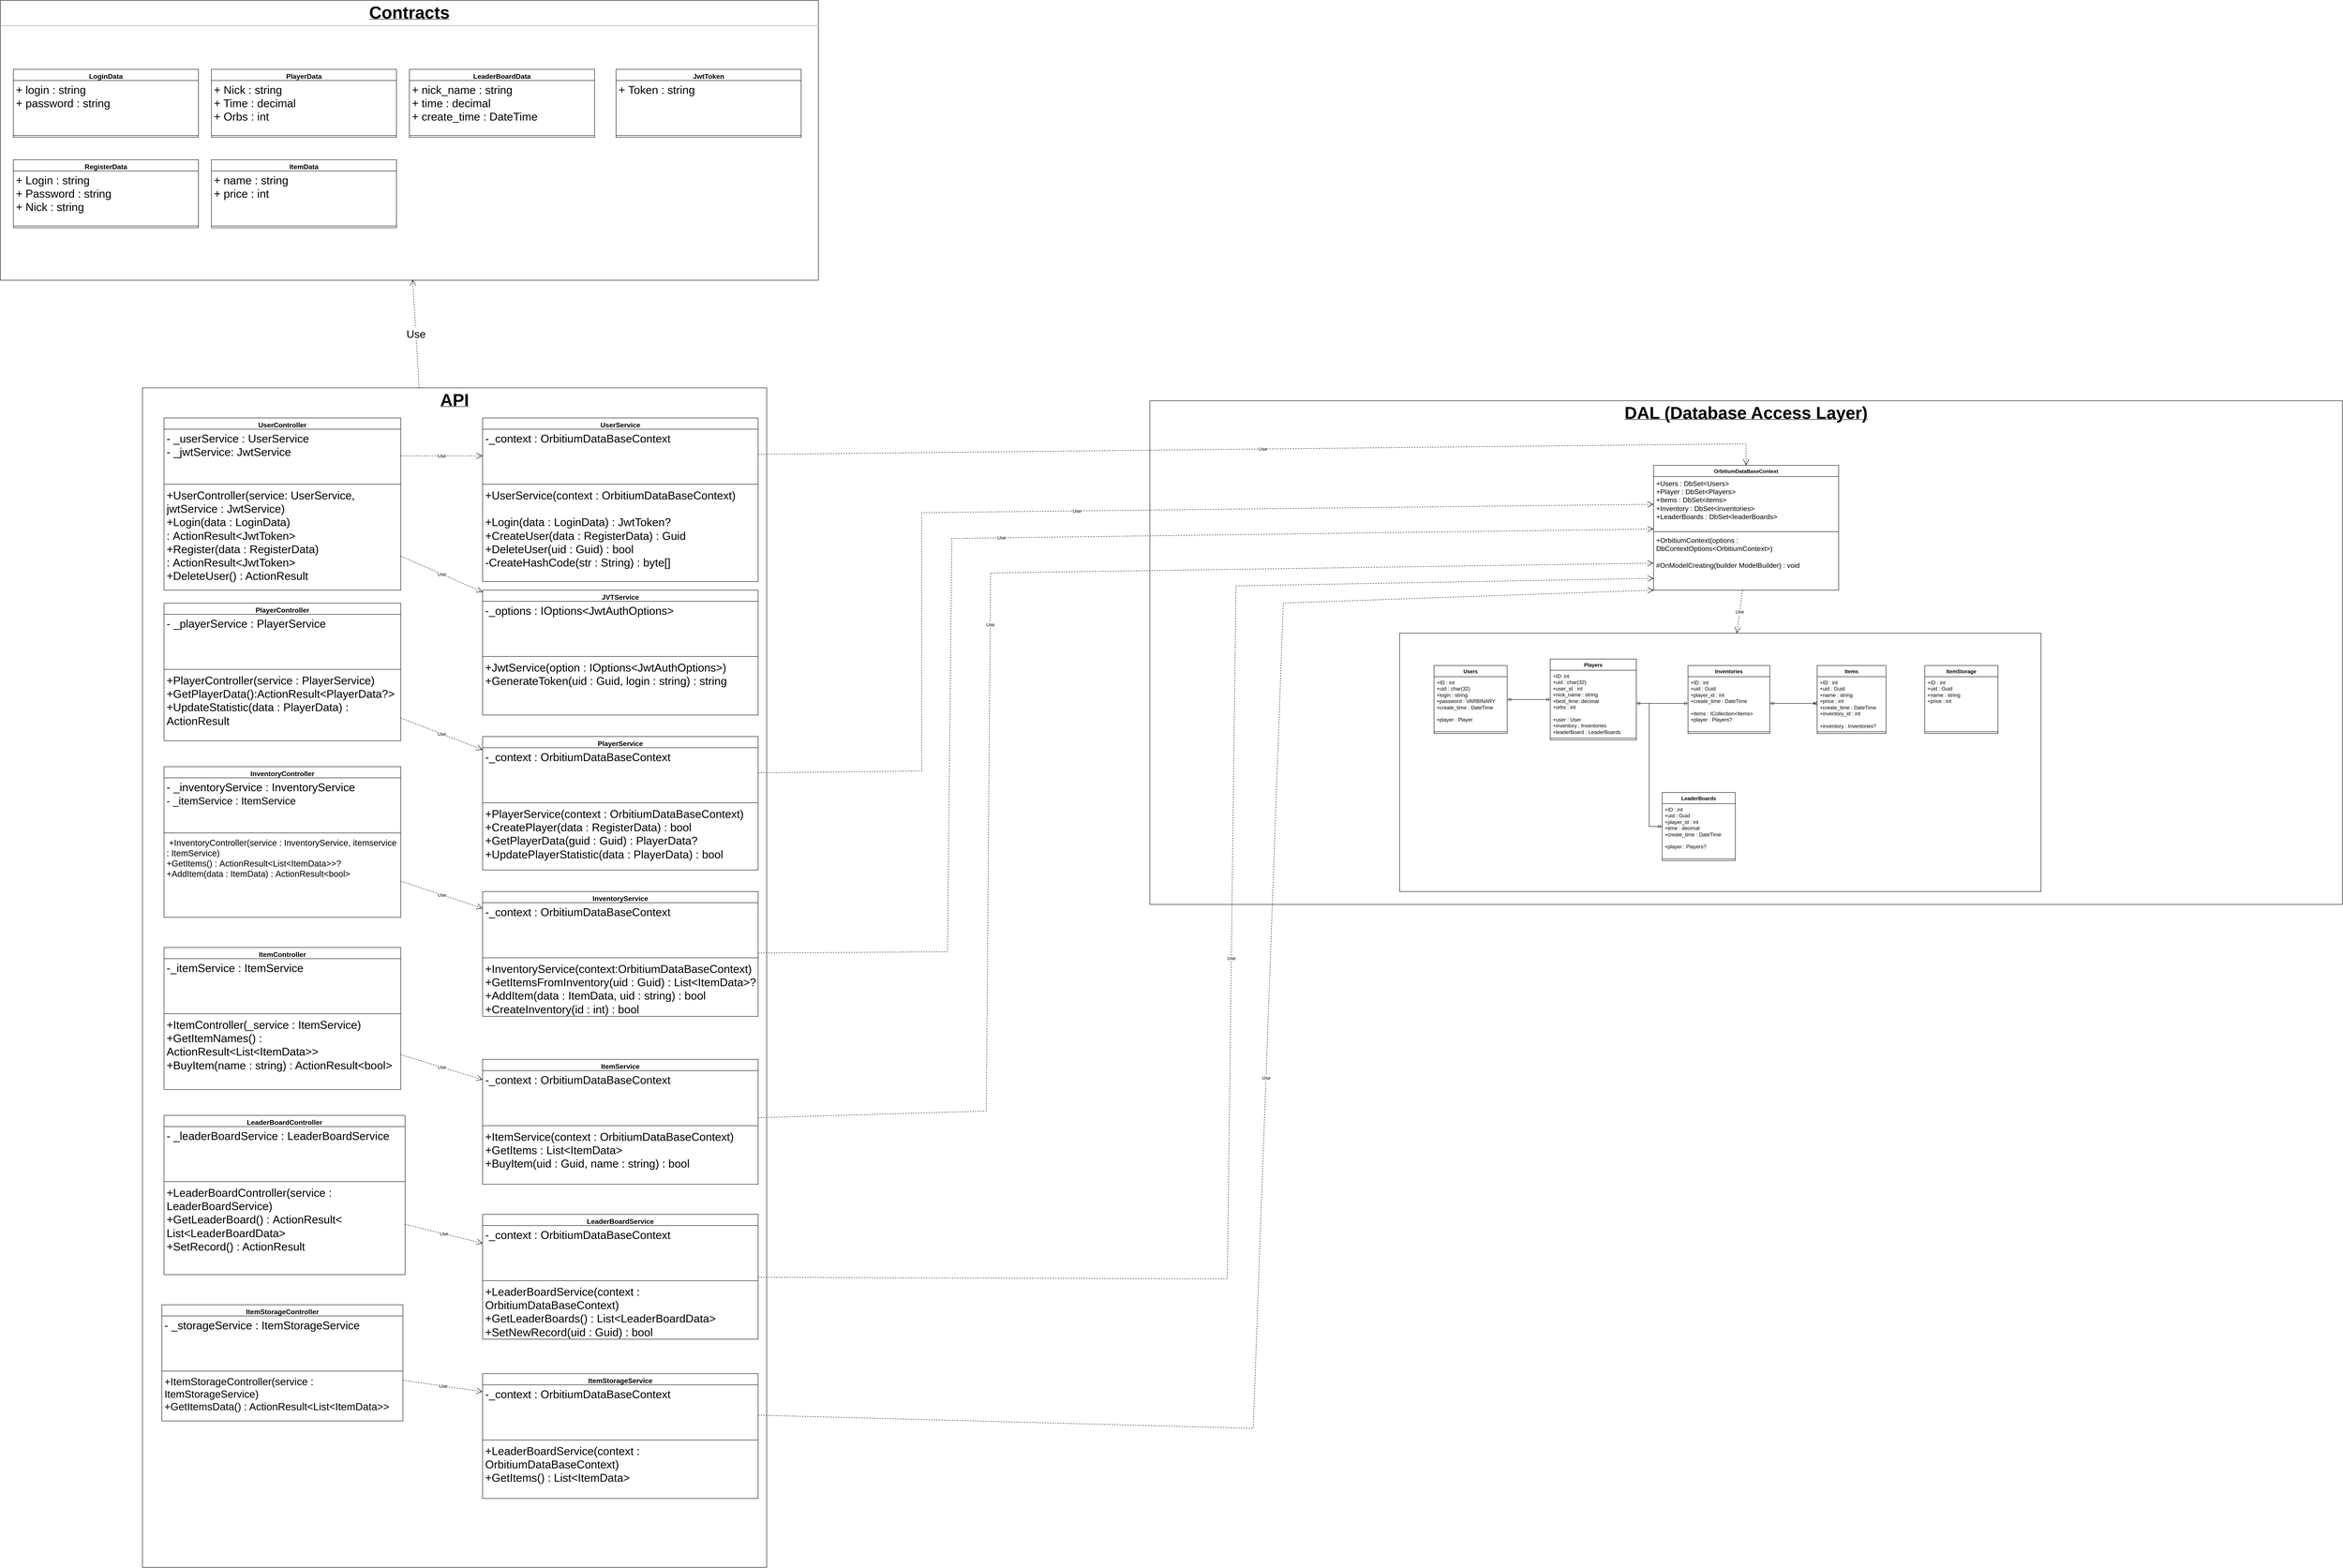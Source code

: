 <mxfile version="22.0.0" type="device">
  <diagram name="Страница — 1" id="pRKMWyI25UUhj_dlE-dd">
    <mxGraphModel dx="8724" dy="4105" grid="1" gridSize="10" guides="1" tooltips="1" connect="1" arrows="1" fold="1" page="1" pageScale="1" pageWidth="827" pageHeight="1169" math="0" shadow="0">
      <root>
        <mxCell id="0" />
        <mxCell id="1" parent="0" />
        <mxCell id="8IsV2VG3H375RGorvR2R-7" value="&lt;p style=&quot;text-align: center; margin: 4px 0px 0px; text-decoration: underline;&quot;&gt;&lt;span style=&quot;font-size: 40px;&quot;&gt;&lt;b&gt;API&lt;/b&gt;&lt;/span&gt;&lt;/p&gt;" style="verticalAlign=top;align=left;overflow=fill;fontSize=12;fontFamily=Helvetica;html=1;whiteSpace=wrap;movable=0;resizable=0;rotatable=0;deletable=0;editable=0;locked=1;connectable=0;" parent="1" vertex="1">
          <mxGeometry x="-650" y="980" width="1450" height="2740" as="geometry" />
        </mxCell>
        <mxCell id="8IsV2VG3H375RGorvR2R-6" value="&lt;p style=&quot;text-align: center; margin: 4px 0px 0px; text-decoration: underline;&quot;&gt;&lt;b&gt;&lt;font style=&quot;font-size: 40px;&quot;&gt;Contracts&lt;/font&gt;&lt;/b&gt;&lt;/p&gt;&lt;hr&gt;&lt;p style=&quot;margin: 0px 0px 0px 8px; font-size: 21px;&quot;&gt;&lt;br&gt;&lt;/p&gt;" style="verticalAlign=top;align=left;overflow=fill;fontSize=12;fontFamily=Helvetica;html=1;whiteSpace=wrap;" parent="1" vertex="1">
          <mxGeometry x="-980" y="80" width="1900" height="650" as="geometry" />
        </mxCell>
        <mxCell id="Z-t9zzkmpwM4j7tZnlFa-3" value="&lt;font style=&quot;font-size: 16px;&quot;&gt;UserController&lt;/font&gt;" style="swimlane;fontStyle=1;align=center;verticalAlign=top;childLayout=stackLayout;horizontal=1;startSize=26;horizontalStack=0;resizeParent=1;resizeParentMax=0;resizeLast=0;collapsible=1;marginBottom=0;whiteSpace=wrap;html=1;" parent="1" vertex="1">
          <mxGeometry x="-600" y="1050" width="550" height="400" as="geometry" />
        </mxCell>
        <mxCell id="Z-t9zzkmpwM4j7tZnlFa-4" value="&lt;div&gt;&lt;span style=&quot;background-color: initial;&quot;&gt;&lt;font style=&quot;font-size: 26px;&quot;&gt;- _userService : UserService&lt;/font&gt;&lt;/span&gt;&lt;/div&gt;&lt;div&gt;&lt;font style=&quot;font-size: 26px;&quot;&gt;- _jwtService: JwtService&lt;/font&gt;&lt;span style=&quot;background-color: initial;&quot;&gt;&lt;font style=&quot;font-size: 26px;&quot;&gt;&lt;br&gt;&lt;/font&gt;&lt;/span&gt;&lt;/div&gt;" style="text;strokeColor=none;fillColor=none;align=left;verticalAlign=top;spacingLeft=4;spacingRight=4;overflow=hidden;rotatable=0;points=[[0,0.5],[1,0.5]];portConstraint=eastwest;whiteSpace=wrap;html=1;" parent="Z-t9zzkmpwM4j7tZnlFa-3" vertex="1">
          <mxGeometry y="26" width="550" height="124" as="geometry" />
        </mxCell>
        <mxCell id="Z-t9zzkmpwM4j7tZnlFa-5" value="" style="line;strokeWidth=1;fillColor=none;align=left;verticalAlign=middle;spacingTop=-1;spacingLeft=3;spacingRight=3;rotatable=0;labelPosition=right;points=[];portConstraint=eastwest;strokeColor=inherit;" parent="Z-t9zzkmpwM4j7tZnlFa-3" vertex="1">
          <mxGeometry y="150" width="550" height="8" as="geometry" />
        </mxCell>
        <mxCell id="Z-t9zzkmpwM4j7tZnlFa-6" value="&lt;font style=&quot;font-size: 26px;&quot;&gt;+UserController(service: UserService, jwtService : JwtService)&lt;br&gt;+Login(data : LoginData) :&amp;nbsp;ActionResult&amp;lt;JwtToken&amp;gt;&lt;br&gt;+Register(data : RegisterData) :&amp;nbsp;ActionResult&amp;lt;JwtToken&amp;gt;&lt;br&gt;+DeleteUser() : ActionResult&lt;/font&gt;" style="text;strokeColor=none;fillColor=none;align=left;verticalAlign=top;spacingLeft=4;spacingRight=4;overflow=hidden;rotatable=0;points=[[0,0.5],[1,0.5]];portConstraint=eastwest;whiteSpace=wrap;html=1;" parent="Z-t9zzkmpwM4j7tZnlFa-3" vertex="1">
          <mxGeometry y="158" width="550" height="242" as="geometry" />
        </mxCell>
        <mxCell id="Z-t9zzkmpwM4j7tZnlFa-11" value="&lt;font style=&quot;font-size: 16px;&quot;&gt;PlayerData&lt;/font&gt;" style="swimlane;fontStyle=1;align=center;verticalAlign=top;childLayout=stackLayout;horizontal=1;startSize=26;horizontalStack=0;resizeParent=1;resizeParentMax=0;resizeLast=0;collapsible=1;marginBottom=0;whiteSpace=wrap;html=1;" parent="1" vertex="1">
          <mxGeometry x="-490" y="240" width="430" height="158" as="geometry" />
        </mxCell>
        <mxCell id="Z-t9zzkmpwM4j7tZnlFa-12" value="&lt;div style=&quot;font-size: 26px;&quot;&gt;&lt;font style=&quot;font-size: 26px;&quot;&gt;+ Nick : string&lt;/font&gt;&lt;/div&gt;&lt;div style=&quot;font-size: 26px;&quot;&gt;&lt;font style=&quot;font-size: 26px;&quot;&gt;+ Time : decimal&lt;/font&gt;&lt;/div&gt;&lt;div style=&quot;font-size: 26px;&quot;&gt;&lt;span style=&quot;background-color: initial;&quot;&gt;&lt;font style=&quot;font-size: 26px;&quot;&gt;+ Orbs : int&lt;/font&gt;&lt;/span&gt;&lt;/div&gt;" style="text;strokeColor=none;fillColor=none;align=left;verticalAlign=top;spacingLeft=4;spacingRight=4;overflow=hidden;rotatable=0;points=[[0,0.5],[1,0.5]];portConstraint=eastwest;whiteSpace=wrap;html=1;" parent="Z-t9zzkmpwM4j7tZnlFa-11" vertex="1">
          <mxGeometry y="26" width="430" height="124" as="geometry" />
        </mxCell>
        <mxCell id="Z-t9zzkmpwM4j7tZnlFa-13" value="" style="line;strokeWidth=1;fillColor=none;align=left;verticalAlign=middle;spacingTop=-1;spacingLeft=3;spacingRight=3;rotatable=0;labelPosition=right;points=[];portConstraint=eastwest;strokeColor=inherit;" parent="Z-t9zzkmpwM4j7tZnlFa-11" vertex="1">
          <mxGeometry y="150" width="430" height="8" as="geometry" />
        </mxCell>
        <mxCell id="Z-t9zzkmpwM4j7tZnlFa-19" value="&lt;font style=&quot;font-size: 16px;&quot;&gt;LoginData&lt;/font&gt;" style="swimlane;fontStyle=1;align=center;verticalAlign=top;childLayout=stackLayout;horizontal=1;startSize=26;horizontalStack=0;resizeParent=1;resizeParentMax=0;resizeLast=0;collapsible=1;marginBottom=0;whiteSpace=wrap;html=1;" parent="1" vertex="1">
          <mxGeometry x="-950" y="240" width="430" height="158" as="geometry" />
        </mxCell>
        <mxCell id="Z-t9zzkmpwM4j7tZnlFa-20" value="&lt;div style=&quot;font-size: 26px;&quot;&gt;&lt;font style=&quot;font-size: 26px;&quot;&gt;+ login : string&lt;/font&gt;&lt;/div&gt;&lt;div style=&quot;font-size: 26px;&quot;&gt;&lt;span style=&quot;background-color: initial;&quot;&gt;&lt;font style=&quot;font-size: 26px;&quot;&gt;+ password : string&lt;/font&gt;&lt;/span&gt;&lt;/div&gt;&lt;div style=&quot;font-size: 26px;&quot;&gt;&lt;span style=&quot;background-color: initial;&quot;&gt;&lt;br&gt;&lt;/span&gt;&lt;/div&gt;" style="text;strokeColor=none;fillColor=none;align=left;verticalAlign=top;spacingLeft=4;spacingRight=4;overflow=hidden;rotatable=0;points=[[0,0.5],[1,0.5]];portConstraint=eastwest;whiteSpace=wrap;html=1;" parent="Z-t9zzkmpwM4j7tZnlFa-19" vertex="1">
          <mxGeometry y="26" width="430" height="124" as="geometry" />
        </mxCell>
        <mxCell id="Z-t9zzkmpwM4j7tZnlFa-21" value="" style="line;strokeWidth=1;fillColor=none;align=left;verticalAlign=middle;spacingTop=-1;spacingLeft=3;spacingRight=3;rotatable=0;labelPosition=right;points=[];portConstraint=eastwest;strokeColor=inherit;" parent="Z-t9zzkmpwM4j7tZnlFa-19" vertex="1">
          <mxGeometry y="150" width="430" height="8" as="geometry" />
        </mxCell>
        <mxCell id="Z-t9zzkmpwM4j7tZnlFa-27" value="&lt;font style=&quot;font-size: 16px;&quot;&gt;LeaderBoardData&lt;/font&gt;" style="swimlane;fontStyle=1;align=center;verticalAlign=top;childLayout=stackLayout;horizontal=1;startSize=26;horizontalStack=0;resizeParent=1;resizeParentMax=0;resizeLast=0;collapsible=1;marginBottom=0;whiteSpace=wrap;html=1;" parent="1" vertex="1">
          <mxGeometry x="-30" y="240" width="430" height="158" as="geometry" />
        </mxCell>
        <mxCell id="Z-t9zzkmpwM4j7tZnlFa-28" value="&lt;div style=&quot;font-size: 26px;&quot;&gt;&lt;font style=&quot;font-size: 26px;&quot;&gt;+ nick_name : string&lt;/font&gt;&lt;/div&gt;&lt;div style=&quot;font-size: 26px;&quot;&gt;&lt;font style=&quot;font-size: 26px;&quot;&gt;+ time : decimal&lt;/font&gt;&lt;/div&gt;&lt;div style=&quot;font-size: 26px;&quot;&gt;&lt;font style=&quot;font-size: 26px;&quot;&gt;+ create_time : DateTime&amp;nbsp;&amp;nbsp;&lt;/font&gt;&lt;/div&gt;" style="text;strokeColor=none;fillColor=none;align=left;verticalAlign=top;spacingLeft=4;spacingRight=4;overflow=hidden;rotatable=0;points=[[0,0.5],[1,0.5]];portConstraint=eastwest;whiteSpace=wrap;html=1;" parent="Z-t9zzkmpwM4j7tZnlFa-27" vertex="1">
          <mxGeometry y="26" width="430" height="124" as="geometry" />
        </mxCell>
        <mxCell id="Z-t9zzkmpwM4j7tZnlFa-29" value="" style="line;strokeWidth=1;fillColor=none;align=left;verticalAlign=middle;spacingTop=-1;spacingLeft=3;spacingRight=3;rotatable=0;labelPosition=right;points=[];portConstraint=eastwest;strokeColor=inherit;" parent="Z-t9zzkmpwM4j7tZnlFa-27" vertex="1">
          <mxGeometry y="150" width="430" height="8" as="geometry" />
        </mxCell>
        <mxCell id="8IsV2VG3H375RGorvR2R-8" value="&lt;font style=&quot;font-size: 16px;&quot;&gt;PlayerController&lt;/font&gt;" style="swimlane;fontStyle=1;align=center;verticalAlign=top;childLayout=stackLayout;horizontal=1;startSize=26;horizontalStack=0;resizeParent=1;resizeParentMax=0;resizeLast=0;collapsible=1;marginBottom=0;whiteSpace=wrap;html=1;" parent="1" vertex="1">
          <mxGeometry x="-600" y="1480" width="550" height="320" as="geometry" />
        </mxCell>
        <mxCell id="8IsV2VG3H375RGorvR2R-9" value="&lt;div&gt;&lt;span style=&quot;background-color: initial;&quot;&gt;&lt;font style=&quot;font-size: 26px;&quot;&gt;- _playerService : PlayerService&lt;/font&gt;&lt;/span&gt;&lt;br&gt;&lt;/div&gt;" style="text;strokeColor=none;fillColor=none;align=left;verticalAlign=top;spacingLeft=4;spacingRight=4;overflow=hidden;rotatable=0;points=[[0,0.5],[1,0.5]];portConstraint=eastwest;whiteSpace=wrap;html=1;" parent="8IsV2VG3H375RGorvR2R-8" vertex="1">
          <mxGeometry y="26" width="550" height="124" as="geometry" />
        </mxCell>
        <mxCell id="8IsV2VG3H375RGorvR2R-10" value="" style="line;strokeWidth=1;fillColor=none;align=left;verticalAlign=middle;spacingTop=-1;spacingLeft=3;spacingRight=3;rotatable=0;labelPosition=right;points=[];portConstraint=eastwest;strokeColor=inherit;" parent="8IsV2VG3H375RGorvR2R-8" vertex="1">
          <mxGeometry y="150" width="550" height="8" as="geometry" />
        </mxCell>
        <mxCell id="8IsV2VG3H375RGorvR2R-11" value="&lt;font style=&quot;font-size: 26px;&quot;&gt;+PlayerController(service : PlayerService)&lt;br&gt;+GetPlayerData():ActionResult&amp;lt;PlayerData?&amp;gt;&lt;br&gt;+UpdateStatistic(data : PlayerData) : ActionResult&lt;/font&gt;" style="text;strokeColor=none;fillColor=none;align=left;verticalAlign=top;spacingLeft=4;spacingRight=4;overflow=hidden;rotatable=0;points=[[0,0.5],[1,0.5]];portConstraint=eastwest;whiteSpace=wrap;html=1;" parent="8IsV2VG3H375RGorvR2R-8" vertex="1">
          <mxGeometry y="158" width="550" height="162" as="geometry" />
        </mxCell>
        <mxCell id="8IsV2VG3H375RGorvR2R-12" value="&lt;font style=&quot;font-size: 16px;&quot;&gt;InventoryController&lt;/font&gt;" style="swimlane;fontStyle=1;align=center;verticalAlign=top;childLayout=stackLayout;horizontal=1;startSize=26;horizontalStack=0;resizeParent=1;resizeParentMax=0;resizeLast=0;collapsible=1;marginBottom=0;whiteSpace=wrap;html=1;" parent="1" vertex="1">
          <mxGeometry x="-600" y="1860" width="550" height="350" as="geometry" />
        </mxCell>
        <mxCell id="8IsV2VG3H375RGorvR2R-13" value="&lt;div&gt;&lt;span style=&quot;background-color: initial;&quot;&gt;&lt;font style=&quot;font-size: 26px;&quot;&gt;- _inventoryService : InventoryService&lt;/font&gt;&lt;/span&gt;&lt;br&gt;&lt;/div&gt;&lt;div&gt;&lt;font style=&quot;font-size: 24px;&quot;&gt;- _itemService : ItemService&lt;/font&gt;&lt;span style=&quot;background-color: initial;&quot;&gt;&lt;font style=&quot;font-size: 26px;&quot;&gt;&lt;br&gt;&lt;/font&gt;&lt;/span&gt;&lt;/div&gt;" style="text;strokeColor=none;fillColor=none;align=left;verticalAlign=top;spacingLeft=4;spacingRight=4;overflow=hidden;rotatable=0;points=[[0,0.5],[1,0.5]];portConstraint=eastwest;whiteSpace=wrap;html=1;" parent="8IsV2VG3H375RGorvR2R-12" vertex="1">
          <mxGeometry y="26" width="550" height="124" as="geometry" />
        </mxCell>
        <mxCell id="8IsV2VG3H375RGorvR2R-14" value="" style="line;strokeWidth=1;fillColor=none;align=left;verticalAlign=middle;spacingTop=-1;spacingLeft=3;spacingRight=3;rotatable=0;labelPosition=right;points=[];portConstraint=eastwest;strokeColor=inherit;" parent="8IsV2VG3H375RGorvR2R-12" vertex="1">
          <mxGeometry y="150" width="550" height="8" as="geometry" />
        </mxCell>
        <mxCell id="8IsV2VG3H375RGorvR2R-15" value="&lt;font style=&quot;font-size: 20px;&quot;&gt;&amp;nbsp;+InventoryController(service : InventoryService, itemservice : ItemService)&lt;br&gt;&lt;span style=&quot;font-size: 20px;&quot;&gt;+GetItems() :&amp;nbsp;ActionResult&amp;lt;List&amp;lt;ItemData&amp;gt;&amp;gt;?&lt;br&gt;+AddItem(data : ItemData) :&amp;nbsp;ActionResult&amp;lt;bool&amp;gt;&lt;br&gt;&lt;/span&gt;&lt;br&gt;&lt;/font&gt;" style="text;strokeColor=none;fillColor=none;align=left;verticalAlign=top;spacingLeft=4;spacingRight=4;overflow=hidden;rotatable=0;points=[[0,0.5],[1,0.5]];portConstraint=eastwest;whiteSpace=wrap;html=1;" parent="8IsV2VG3H375RGorvR2R-12" vertex="1">
          <mxGeometry y="158" width="550" height="192" as="geometry" />
        </mxCell>
        <mxCell id="8IsV2VG3H375RGorvR2R-16" value="&lt;font style=&quot;font-size: 16px;&quot;&gt;ItemController&lt;/font&gt;" style="swimlane;fontStyle=1;align=center;verticalAlign=top;childLayout=stackLayout;horizontal=1;startSize=26;horizontalStack=0;resizeParent=1;resizeParentMax=0;resizeLast=0;collapsible=1;marginBottom=0;whiteSpace=wrap;html=1;" parent="1" vertex="1">
          <mxGeometry x="-600" y="2280" width="550" height="330" as="geometry" />
        </mxCell>
        <mxCell id="8IsV2VG3H375RGorvR2R-17" value="&lt;div&gt;&lt;span style=&quot;background-color: initial;&quot;&gt;&lt;font style=&quot;font-size: 26px;&quot;&gt;-_itemService : ItemService&lt;/font&gt;&lt;/span&gt;&lt;br&gt;&lt;/div&gt;" style="text;strokeColor=none;fillColor=none;align=left;verticalAlign=top;spacingLeft=4;spacingRight=4;overflow=hidden;rotatable=0;points=[[0,0.5],[1,0.5]];portConstraint=eastwest;whiteSpace=wrap;html=1;" parent="8IsV2VG3H375RGorvR2R-16" vertex="1">
          <mxGeometry y="26" width="550" height="124" as="geometry" />
        </mxCell>
        <mxCell id="8IsV2VG3H375RGorvR2R-18" value="" style="line;strokeWidth=1;fillColor=none;align=left;verticalAlign=middle;spacingTop=-1;spacingLeft=3;spacingRight=3;rotatable=0;labelPosition=right;points=[];portConstraint=eastwest;strokeColor=inherit;" parent="8IsV2VG3H375RGorvR2R-16" vertex="1">
          <mxGeometry y="150" width="550" height="8" as="geometry" />
        </mxCell>
        <mxCell id="8IsV2VG3H375RGorvR2R-19" value="&lt;font style=&quot;font-size: 26px;&quot;&gt;+ItemController(_service : ItemService)&lt;br&gt;+GetItemNames() : ActionResult&amp;lt;List&amp;lt;ItemData&amp;gt;&amp;gt;&lt;br&gt;+BuyItem(name : string) : ActionResult&amp;lt;bool&amp;gt;&lt;br&gt;&lt;/font&gt;" style="text;strokeColor=none;fillColor=none;align=left;verticalAlign=top;spacingLeft=4;spacingRight=4;overflow=hidden;rotatable=0;points=[[0,0.5],[1,0.5]];portConstraint=eastwest;whiteSpace=wrap;html=1;" parent="8IsV2VG3H375RGorvR2R-16" vertex="1">
          <mxGeometry y="158" width="550" height="172" as="geometry" />
        </mxCell>
        <mxCell id="8IsV2VG3H375RGorvR2R-20" value="&lt;font style=&quot;font-size: 16px;&quot;&gt;LeaderBoardController&lt;/font&gt;" style="swimlane;fontStyle=1;align=center;verticalAlign=top;childLayout=stackLayout;horizontal=1;startSize=26;horizontalStack=0;resizeParent=1;resizeParentMax=0;resizeLast=0;collapsible=1;marginBottom=0;whiteSpace=wrap;html=1;" parent="1" vertex="1">
          <mxGeometry x="-600" y="2670" width="560" height="370" as="geometry" />
        </mxCell>
        <mxCell id="8IsV2VG3H375RGorvR2R-21" value="&lt;div&gt;&lt;span style=&quot;background-color: initial;&quot;&gt;&lt;font style=&quot;font-size: 26px;&quot;&gt;- _leaderBoardService : LeaderBoardService&lt;/font&gt;&lt;/span&gt;&lt;br&gt;&lt;/div&gt;" style="text;strokeColor=none;fillColor=none;align=left;verticalAlign=top;spacingLeft=4;spacingRight=4;overflow=hidden;rotatable=0;points=[[0,0.5],[1,0.5]];portConstraint=eastwest;whiteSpace=wrap;html=1;" parent="8IsV2VG3H375RGorvR2R-20" vertex="1">
          <mxGeometry y="26" width="560" height="124" as="geometry" />
        </mxCell>
        <mxCell id="8IsV2VG3H375RGorvR2R-22" value="" style="line;strokeWidth=1;fillColor=none;align=left;verticalAlign=middle;spacingTop=-1;spacingLeft=3;spacingRight=3;rotatable=0;labelPosition=right;points=[];portConstraint=eastwest;strokeColor=inherit;" parent="8IsV2VG3H375RGorvR2R-20" vertex="1">
          <mxGeometry y="150" width="560" height="8" as="geometry" />
        </mxCell>
        <mxCell id="8IsV2VG3H375RGorvR2R-23" value="&lt;font style=&quot;font-size: 26px;&quot;&gt;+LeaderBoardController(service : LeaderBoardService)&amp;nbsp;&lt;br&gt;+GetLeaderBoard() :&amp;nbsp;ActionResult&amp;lt; List&amp;lt;LeaderBoardData&amp;gt;&lt;br&gt;+SetRecord() : ActionResult&lt;/font&gt;" style="text;strokeColor=none;fillColor=none;align=left;verticalAlign=top;spacingLeft=4;spacingRight=4;overflow=hidden;rotatable=0;points=[[0,0.5],[1,0.5]];portConstraint=eastwest;whiteSpace=wrap;html=1;" parent="8IsV2VG3H375RGorvR2R-20" vertex="1">
          <mxGeometry y="158" width="560" height="212" as="geometry" />
        </mxCell>
        <mxCell id="8IsV2VG3H375RGorvR2R-24" value="&lt;font style=&quot;font-size: 16px;&quot;&gt;UserService&lt;/font&gt;" style="swimlane;fontStyle=1;align=center;verticalAlign=top;childLayout=stackLayout;horizontal=1;startSize=26;horizontalStack=0;resizeParent=1;resizeParentMax=0;resizeLast=0;collapsible=1;marginBottom=0;whiteSpace=wrap;html=1;" parent="1" vertex="1">
          <mxGeometry x="140" y="1050" width="640" height="380" as="geometry" />
        </mxCell>
        <mxCell id="8IsV2VG3H375RGorvR2R-25" value="&lt;div&gt;&lt;font style=&quot;font-size: 26px;&quot;&gt;-_context :&amp;nbsp;OrbitiumDataBaseContext&lt;/font&gt;&lt;br&gt;&lt;/div&gt;" style="text;strokeColor=none;fillColor=none;align=left;verticalAlign=top;spacingLeft=4;spacingRight=4;overflow=hidden;rotatable=0;points=[[0,0.5],[1,0.5]];portConstraint=eastwest;whiteSpace=wrap;html=1;" parent="8IsV2VG3H375RGorvR2R-24" vertex="1">
          <mxGeometry y="26" width="640" height="124" as="geometry" />
        </mxCell>
        <mxCell id="8IsV2VG3H375RGorvR2R-26" value="" style="line;strokeWidth=1;fillColor=none;align=left;verticalAlign=middle;spacingTop=-1;spacingLeft=3;spacingRight=3;rotatable=0;labelPosition=right;points=[];portConstraint=eastwest;strokeColor=inherit;" parent="8IsV2VG3H375RGorvR2R-24" vertex="1">
          <mxGeometry y="150" width="640" height="8" as="geometry" />
        </mxCell>
        <mxCell id="8IsV2VG3H375RGorvR2R-27" value="&lt;font style=&quot;font-size: 26px;&quot;&gt;+UserService(context : OrbitiumDataBaseContext)&lt;br&gt;&lt;br&gt;+Login(data : LoginData) : JwtToken?&lt;br&gt;+CreateUser(data : RegisterData) : Guid&lt;br&gt;+DeleteUser(uid : Guid) : bool&lt;br&gt;-CreateHashCode(str : String) : byte[]&lt;/font&gt;" style="text;strokeColor=none;fillColor=none;align=left;verticalAlign=top;spacingLeft=4;spacingRight=4;overflow=hidden;rotatable=0;points=[[0,0.5],[1,0.5]];portConstraint=eastwest;whiteSpace=wrap;html=1;" parent="8IsV2VG3H375RGorvR2R-24" vertex="1">
          <mxGeometry y="158" width="640" height="222" as="geometry" />
        </mxCell>
        <mxCell id="8IsV2VG3H375RGorvR2R-28" value="&lt;font style=&quot;font-size: 16px;&quot;&gt;PlayerService&lt;/font&gt;" style="swimlane;fontStyle=1;align=center;verticalAlign=top;childLayout=stackLayout;horizontal=1;startSize=26;horizontalStack=0;resizeParent=1;resizeParentMax=0;resizeLast=0;collapsible=1;marginBottom=0;whiteSpace=wrap;html=1;" parent="1" vertex="1">
          <mxGeometry x="140" y="1790" width="640" height="310" as="geometry" />
        </mxCell>
        <mxCell id="8IsV2VG3H375RGorvR2R-29" value="&lt;div&gt;&lt;/div&gt;&lt;font style=&quot;font-size: 26px;&quot;&gt;-_context :&amp;nbsp;OrbitiumDataBaseContext&lt;/font&gt;&lt;span style=&quot;font-size: 26px;&quot;&gt;&lt;br&gt;&lt;/span&gt;" style="text;strokeColor=none;fillColor=none;align=left;verticalAlign=top;spacingLeft=4;spacingRight=4;overflow=hidden;rotatable=0;points=[[0,0.5],[1,0.5]];portConstraint=eastwest;whiteSpace=wrap;html=1;" parent="8IsV2VG3H375RGorvR2R-28" vertex="1">
          <mxGeometry y="26" width="640" height="124" as="geometry" />
        </mxCell>
        <mxCell id="8IsV2VG3H375RGorvR2R-30" value="" style="line;strokeWidth=1;fillColor=none;align=left;verticalAlign=middle;spacingTop=-1;spacingLeft=3;spacingRight=3;rotatable=0;labelPosition=right;points=[];portConstraint=eastwest;strokeColor=inherit;" parent="8IsV2VG3H375RGorvR2R-28" vertex="1">
          <mxGeometry y="150" width="640" height="8" as="geometry" />
        </mxCell>
        <mxCell id="8IsV2VG3H375RGorvR2R-31" value="&lt;font style=&quot;font-size: 26px;&quot;&gt;+PlayerService(context : OrbitiumDataBaseContext)&lt;br&gt;+CreatePlayer(data : RegisterData) : bool&lt;br&gt;+GetPlayerData(guid : Guid) : PlayerData?&lt;br&gt;+UpdatePlayerStatistic(data : PlayerData) : bool&lt;/font&gt;" style="text;strokeColor=none;fillColor=none;align=left;verticalAlign=top;spacingLeft=4;spacingRight=4;overflow=hidden;rotatable=0;points=[[0,0.5],[1,0.5]];portConstraint=eastwest;whiteSpace=wrap;html=1;" parent="8IsV2VG3H375RGorvR2R-28" vertex="1">
          <mxGeometry y="158" width="640" height="152" as="geometry" />
        </mxCell>
        <mxCell id="8IsV2VG3H375RGorvR2R-32" value="&lt;font style=&quot;font-size: 16px;&quot;&gt;InventoryService&lt;/font&gt;" style="swimlane;fontStyle=1;align=center;verticalAlign=top;childLayout=stackLayout;horizontal=1;startSize=26;horizontalStack=0;resizeParent=1;resizeParentMax=0;resizeLast=0;collapsible=1;marginBottom=0;whiteSpace=wrap;html=1;" parent="1" vertex="1">
          <mxGeometry x="140" y="2150" width="640" height="290" as="geometry" />
        </mxCell>
        <mxCell id="8IsV2VG3H375RGorvR2R-33" value="&lt;div style=&quot;font-size: 26px;&quot;&gt;&lt;div style=&quot;border-color: var(--border-color);&quot;&gt;&lt;font style=&quot;border-color: var(--border-color); font-size: 26px;&quot;&gt;-_context :&amp;nbsp;&lt;/font&gt;&lt;span style=&quot;background-color: initial;&quot;&gt;OrbitiumDataBaseContext&lt;/span&gt;&lt;/div&gt;&lt;/div&gt;" style="text;strokeColor=none;fillColor=none;align=left;verticalAlign=top;spacingLeft=4;spacingRight=4;overflow=hidden;rotatable=0;points=[[0,0.5],[1,0.5]];portConstraint=eastwest;whiteSpace=wrap;html=1;" parent="8IsV2VG3H375RGorvR2R-32" vertex="1">
          <mxGeometry y="26" width="640" height="124" as="geometry" />
        </mxCell>
        <mxCell id="8IsV2VG3H375RGorvR2R-34" value="" style="line;strokeWidth=1;fillColor=none;align=left;verticalAlign=middle;spacingTop=-1;spacingLeft=3;spacingRight=3;rotatable=0;labelPosition=right;points=[];portConstraint=eastwest;strokeColor=inherit;" parent="8IsV2VG3H375RGorvR2R-32" vertex="1">
          <mxGeometry y="150" width="640" height="8" as="geometry" />
        </mxCell>
        <mxCell id="8IsV2VG3H375RGorvR2R-35" value="&lt;font style=&quot;font-size: 26px;&quot;&gt;+InventoryService(context:OrbitiumDataBaseContext)&lt;br&gt;+GetItemsFromInventory(uid : Guid) : List&amp;lt;ItemData&amp;gt;?&lt;br&gt;+AddItem(data : ItemData, uid : string) : bool&lt;br&gt;+CreateInventory(id : int) : bool&lt;br&gt;&lt;/font&gt;" style="text;strokeColor=none;fillColor=none;align=left;verticalAlign=top;spacingLeft=4;spacingRight=4;overflow=hidden;rotatable=0;points=[[0,0.5],[1,0.5]];portConstraint=eastwest;whiteSpace=wrap;html=1;" parent="8IsV2VG3H375RGorvR2R-32" vertex="1">
          <mxGeometry y="158" width="640" height="132" as="geometry" />
        </mxCell>
        <mxCell id="8IsV2VG3H375RGorvR2R-36" value="&lt;font style=&quot;font-size: 16px;&quot;&gt;ItemService&lt;/font&gt;" style="swimlane;fontStyle=1;align=center;verticalAlign=top;childLayout=stackLayout;horizontal=1;startSize=26;horizontalStack=0;resizeParent=1;resizeParentMax=0;resizeLast=0;collapsible=1;marginBottom=0;whiteSpace=wrap;html=1;" parent="1" vertex="1">
          <mxGeometry x="140" y="2540" width="640" height="290" as="geometry" />
        </mxCell>
        <mxCell id="8IsV2VG3H375RGorvR2R-37" value="&lt;div style=&quot;font-size: 26px;&quot;&gt;&lt;font style=&quot;border-color: var(--border-color); font-size: 26px;&quot;&gt;-_context :&amp;nbsp;&lt;/font&gt;OrbitiumDataBaseContext&lt;br&gt;&lt;/div&gt;" style="text;strokeColor=none;fillColor=none;align=left;verticalAlign=top;spacingLeft=4;spacingRight=4;overflow=hidden;rotatable=0;points=[[0,0.5],[1,0.5]];portConstraint=eastwest;whiteSpace=wrap;html=1;" parent="8IsV2VG3H375RGorvR2R-36" vertex="1">
          <mxGeometry y="26" width="640" height="124" as="geometry" />
        </mxCell>
        <mxCell id="8IsV2VG3H375RGorvR2R-38" value="" style="line;strokeWidth=1;fillColor=none;align=left;verticalAlign=middle;spacingTop=-1;spacingLeft=3;spacingRight=3;rotatable=0;labelPosition=right;points=[];portConstraint=eastwest;strokeColor=inherit;" parent="8IsV2VG3H375RGorvR2R-36" vertex="1">
          <mxGeometry y="150" width="640" height="8" as="geometry" />
        </mxCell>
        <mxCell id="8IsV2VG3H375RGorvR2R-39" value="&lt;font style=&quot;font-size: 26px;&quot;&gt;+ItemService(context : OrbitiumDataBaseContext)&lt;br&gt;+GetItems : List&amp;lt;ItemData&amp;gt;&lt;br&gt;+BuyItem(uid : Guid, name : string) : bool&lt;br&gt;&lt;br&gt;&lt;/font&gt;" style="text;strokeColor=none;fillColor=none;align=left;verticalAlign=top;spacingLeft=4;spacingRight=4;overflow=hidden;rotatable=0;points=[[0,0.5],[1,0.5]];portConstraint=eastwest;whiteSpace=wrap;html=1;" parent="8IsV2VG3H375RGorvR2R-36" vertex="1">
          <mxGeometry y="158" width="640" height="132" as="geometry" />
        </mxCell>
        <mxCell id="8IsV2VG3H375RGorvR2R-40" value="&lt;font style=&quot;font-size: 16px;&quot;&gt;LeaderBoardService&lt;/font&gt;" style="swimlane;fontStyle=1;align=center;verticalAlign=top;childLayout=stackLayout;horizontal=1;startSize=26;horizontalStack=0;resizeParent=1;resizeParentMax=0;resizeLast=0;collapsible=1;marginBottom=0;whiteSpace=wrap;html=1;" parent="1" vertex="1">
          <mxGeometry x="140" y="2900" width="640" height="290" as="geometry" />
        </mxCell>
        <mxCell id="8IsV2VG3H375RGorvR2R-41" value="&lt;div style=&quot;font-size: 26px;&quot;&gt;&lt;font style=&quot;border-color: var(--border-color); font-size: 26px;&quot;&gt;-_context :&amp;nbsp;&lt;/font&gt;OrbitiumDataBaseContext&lt;br&gt;&lt;/div&gt;" style="text;strokeColor=none;fillColor=none;align=left;verticalAlign=top;spacingLeft=4;spacingRight=4;overflow=hidden;rotatable=0;points=[[0,0.5],[1,0.5]];portConstraint=eastwest;whiteSpace=wrap;html=1;" parent="8IsV2VG3H375RGorvR2R-40" vertex="1">
          <mxGeometry y="26" width="640" height="124" as="geometry" />
        </mxCell>
        <mxCell id="8IsV2VG3H375RGorvR2R-42" value="" style="line;strokeWidth=1;fillColor=none;align=left;verticalAlign=middle;spacingTop=-1;spacingLeft=3;spacingRight=3;rotatable=0;labelPosition=right;points=[];portConstraint=eastwest;strokeColor=inherit;" parent="8IsV2VG3H375RGorvR2R-40" vertex="1">
          <mxGeometry y="150" width="640" height="8" as="geometry" />
        </mxCell>
        <mxCell id="8IsV2VG3H375RGorvR2R-43" value="&lt;font style=&quot;font-size: 26px;&quot;&gt;+LeaderBoardService(context : OrbitiumDataBaseContext)&lt;br&gt;+GetLeaderBoards() :&amp;nbsp;List&amp;lt;LeaderBoardData&amp;gt;&lt;br&gt;+SetNewRecord(uid : Guid) : bool&lt;br&gt;&lt;/font&gt;" style="text;strokeColor=none;fillColor=none;align=left;verticalAlign=top;spacingLeft=4;spacingRight=4;overflow=hidden;rotatable=0;points=[[0,0.5],[1,0.5]];portConstraint=eastwest;whiteSpace=wrap;html=1;" parent="8IsV2VG3H375RGorvR2R-40" vertex="1">
          <mxGeometry y="158" width="640" height="132" as="geometry" />
        </mxCell>
        <mxCell id="SClnxfSspIYyuJ6Jdpdt-1" value="Use" style="endArrow=open;endSize=12;dashed=1;html=1;rounded=0;" parent="1" source="Z-t9zzkmpwM4j7tZnlFa-4" target="8IsV2VG3H375RGorvR2R-25" edge="1">
          <mxGeometry width="160" relative="1" as="geometry">
            <mxPoint x="10" y="1190" as="sourcePoint" />
            <mxPoint x="170" y="1190" as="targetPoint" />
          </mxGeometry>
        </mxCell>
        <mxCell id="l7b9y4i5OmydfN4GE81i-1" value="&lt;font style=&quot;font-size: 16px;&quot;&gt;RegisterData&lt;/font&gt;" style="swimlane;fontStyle=1;align=center;verticalAlign=top;childLayout=stackLayout;horizontal=1;startSize=26;horizontalStack=0;resizeParent=1;resizeParentMax=0;resizeLast=0;collapsible=1;marginBottom=0;whiteSpace=wrap;html=1;" parent="1" vertex="1">
          <mxGeometry x="-950" y="450" width="430" height="158" as="geometry" />
        </mxCell>
        <mxCell id="l7b9y4i5OmydfN4GE81i-2" value="&lt;div style=&quot;font-size: 26px;&quot;&gt;&lt;font style=&quot;font-size: 26px;&quot;&gt;+ Login : string&lt;/font&gt;&lt;/div&gt;&lt;div style=&quot;font-size: 26px;&quot;&gt;&lt;font style=&quot;font-size: 26px;&quot;&gt;+ Password : string&lt;br&gt;&lt;/font&gt;&lt;/div&gt;&lt;div style=&quot;font-size: 26px;&quot;&gt;&lt;font style=&quot;font-size: 26px;&quot;&gt;+ Nick : string&lt;span style=&quot;background-color: initial;&quot;&gt;&amp;nbsp;&amp;nbsp;&lt;/span&gt;&lt;/font&gt;&lt;/div&gt;" style="text;strokeColor=none;fillColor=none;align=left;verticalAlign=top;spacingLeft=4;spacingRight=4;overflow=hidden;rotatable=0;points=[[0,0.5],[1,0.5]];portConstraint=eastwest;whiteSpace=wrap;html=1;" parent="l7b9y4i5OmydfN4GE81i-1" vertex="1">
          <mxGeometry y="26" width="430" height="124" as="geometry" />
        </mxCell>
        <mxCell id="l7b9y4i5OmydfN4GE81i-3" value="" style="line;strokeWidth=1;fillColor=none;align=left;verticalAlign=middle;spacingTop=-1;spacingLeft=3;spacingRight=3;rotatable=0;labelPosition=right;points=[];portConstraint=eastwest;strokeColor=inherit;" parent="l7b9y4i5OmydfN4GE81i-1" vertex="1">
          <mxGeometry y="150" width="430" height="8" as="geometry" />
        </mxCell>
        <mxCell id="l7b9y4i5OmydfN4GE81i-6" value="" style="group;movable=1;resizable=1;rotatable=1;deletable=1;editable=1;locked=0;connectable=1;" parent="1" vertex="1" connectable="0">
          <mxGeometry x="1690" y="1010" width="2770" height="1170" as="geometry" />
        </mxCell>
        <mxCell id="8IsV2VG3H375RGorvR2R-44" value="&lt;p style=&quot;text-align: center; margin: 4px 0px 0px; text-decoration: underline;&quot;&gt;&lt;span style=&quot;font-size: 40px;&quot;&gt;&lt;b&gt;DAL (Database Access Layer)&lt;/b&gt;&lt;/span&gt;&lt;/p&gt;" style="verticalAlign=top;align=left;overflow=fill;fontSize=12;fontFamily=Helvetica;html=1;whiteSpace=wrap;movable=1;resizable=1;rotatable=1;deletable=1;editable=1;locked=0;connectable=1;" parent="l7b9y4i5OmydfN4GE81i-6" vertex="1">
          <mxGeometry width="2770" height="1170" as="geometry" />
        </mxCell>
        <mxCell id="r4ibEJz4Eycf6nJenLvt-17" value="" style="rounded=0;whiteSpace=wrap;html=1;" parent="l7b9y4i5OmydfN4GE81i-6" vertex="1">
          <mxGeometry x="580" y="540" width="1490" height="600" as="geometry" />
        </mxCell>
        <mxCell id="Z-t9zzkmpwM4j7tZnlFa-7" value="OrbitiumDataBaseContext" style="swimlane;fontStyle=1;align=center;verticalAlign=top;childLayout=stackLayout;horizontal=1;startSize=26;horizontalStack=0;resizeParent=1;resizeParentMax=0;resizeLast=0;collapsible=1;marginBottom=0;whiteSpace=wrap;html=1;" parent="l7b9y4i5OmydfN4GE81i-6" vertex="1">
          <mxGeometry x="1170" y="150" width="430" height="290" as="geometry" />
        </mxCell>
        <mxCell id="Z-t9zzkmpwM4j7tZnlFa-8" value="&lt;font style=&quot;font-size: 16px;&quot;&gt;+Users : DbSet&amp;lt;Users&amp;gt;&amp;nbsp;&lt;br&gt;&lt;span style=&quot;background-color: initial;&quot;&gt;+Player : DbSet&amp;lt;Players&amp;gt;&lt;/span&gt;&lt;br&gt;&lt;/font&gt;&lt;div style=&quot;font-size: 16px;&quot;&gt;&lt;font style=&quot;font-size: 16px;&quot;&gt;+Items : DbSet&amp;lt;items&amp;gt;&amp;nbsp;&lt;/font&gt;&lt;/div&gt;&lt;div style=&quot;font-size: 16px;&quot;&gt;&lt;span style=&quot;background-color: initial;&quot;&gt;&lt;font style=&quot;font-size: 16px;&quot;&gt;+Inventory : DbSet&amp;lt;inventories&amp;gt;&amp;nbsp;&lt;/font&gt;&lt;/span&gt;&lt;/div&gt;&lt;div style=&quot;font-size: 16px;&quot;&gt;&lt;span style=&quot;background-color: initial;&quot;&gt;+LeaderBoards : DbSet&amp;lt;leaderBoards&amp;gt;&lt;/span&gt;&lt;/div&gt;" style="text;strokeColor=none;fillColor=none;align=left;verticalAlign=top;spacingLeft=4;spacingRight=4;overflow=hidden;rotatable=0;points=[[0,0.5],[1,0.5]];portConstraint=eastwest;whiteSpace=wrap;html=1;" parent="Z-t9zzkmpwM4j7tZnlFa-7" vertex="1">
          <mxGeometry y="26" width="430" height="124" as="geometry" />
        </mxCell>
        <mxCell id="Z-t9zzkmpwM4j7tZnlFa-9" value="" style="line;strokeWidth=1;fillColor=none;align=left;verticalAlign=middle;spacingTop=-1;spacingLeft=3;spacingRight=3;rotatable=0;labelPosition=right;points=[];portConstraint=eastwest;strokeColor=inherit;" parent="Z-t9zzkmpwM4j7tZnlFa-7" vertex="1">
          <mxGeometry y="150" width="430" height="8" as="geometry" />
        </mxCell>
        <mxCell id="Z-t9zzkmpwM4j7tZnlFa-10" value="&lt;font style=&quot;font-size: 16px;&quot;&gt;+OrbitiumContext(options : DbContextOptions&amp;lt;OrbitiumContext&amp;gt;)&lt;br&gt;&lt;br&gt;#OnModelCreating(builder ModelBuilder) : void&lt;/font&gt;" style="text;strokeColor=none;fillColor=none;align=left;verticalAlign=top;spacingLeft=4;spacingRight=4;overflow=hidden;rotatable=0;points=[[0,0.5],[1,0.5]];portConstraint=eastwest;whiteSpace=wrap;html=1;" parent="Z-t9zzkmpwM4j7tZnlFa-7" vertex="1">
          <mxGeometry y="158" width="430" height="132" as="geometry" />
        </mxCell>
        <mxCell id="Z-t9zzkmpwM4j7tZnlFa-15" value="Players" style="swimlane;fontStyle=1;align=center;verticalAlign=top;childLayout=stackLayout;horizontal=1;startSize=26;horizontalStack=0;resizeParent=1;resizeParentMax=0;resizeLast=0;collapsible=1;marginBottom=0;whiteSpace=wrap;html=1;" parent="l7b9y4i5OmydfN4GE81i-6" vertex="1">
          <mxGeometry x="930" y="600" width="200" height="188" as="geometry" />
        </mxCell>
        <mxCell id="Z-t9zzkmpwM4j7tZnlFa-16" value="&lt;div&gt;&lt;span style=&quot;background-color: initial;&quot;&gt;+ID: int&lt;/span&gt;&lt;br&gt;&lt;/div&gt;&lt;div&gt;+uid : char(32)&lt;span style=&quot;background-color: initial;&quot;&gt;&lt;br&gt;&lt;/span&gt;&lt;/div&gt;+&lt;span style=&quot;background-color: initial;&quot;&gt;user_id : int&lt;/span&gt;&lt;br&gt;+nick_name : string&lt;br&gt;&lt;span style=&quot;background-color: initial;&quot;&gt;+best_time: decimal&lt;/span&gt;&lt;br&gt;&lt;div&gt;+orbs : int&lt;/div&gt;&lt;div&gt;&lt;br&gt;&lt;/div&gt;&lt;div&gt;+user : User&lt;/div&gt;&lt;div&gt;+inventory : Inventories&lt;br&gt;+leaderBoard : LeaderBoards&lt;/div&gt;" style="text;strokeColor=none;fillColor=none;align=left;verticalAlign=top;spacingLeft=4;spacingRight=4;overflow=hidden;rotatable=0;points=[[0,0.5],[1,0.5]];portConstraint=eastwest;whiteSpace=wrap;html=1;" parent="Z-t9zzkmpwM4j7tZnlFa-15" vertex="1">
          <mxGeometry y="26" width="200" height="154" as="geometry" />
        </mxCell>
        <mxCell id="Z-t9zzkmpwM4j7tZnlFa-17" value="" style="line;strokeWidth=1;fillColor=none;align=left;verticalAlign=middle;spacingTop=-1;spacingLeft=3;spacingRight=3;rotatable=0;labelPosition=right;points=[];portConstraint=eastwest;strokeColor=inherit;" parent="Z-t9zzkmpwM4j7tZnlFa-15" vertex="1">
          <mxGeometry y="180" width="200" height="8" as="geometry" />
        </mxCell>
        <mxCell id="Z-t9zzkmpwM4j7tZnlFa-31" value="Users" style="swimlane;fontStyle=1;align=center;verticalAlign=top;childLayout=stackLayout;horizontal=1;startSize=26;horizontalStack=0;resizeParent=1;resizeParentMax=0;resizeLast=0;collapsible=1;marginBottom=0;whiteSpace=wrap;html=1;" parent="l7b9y4i5OmydfN4GE81i-6" vertex="1">
          <mxGeometry x="660" y="615" width="170" height="158" as="geometry" />
        </mxCell>
        <mxCell id="Z-t9zzkmpwM4j7tZnlFa-32" value="&lt;div&gt;&lt;span style=&quot;background-color: initial;&quot;&gt;+ID : int&lt;/span&gt;&lt;/div&gt;+uid : char(32)&lt;div&gt;&lt;span style=&quot;background-color: initial;&quot;&gt;+login : string&lt;/span&gt;&lt;/div&gt;&lt;div&gt;+password : VARBINARY&lt;br&gt;+create_time : DateTime&lt;br&gt;&lt;br&gt;+player : Player&lt;/div&gt;" style="text;strokeColor=none;fillColor=none;align=left;verticalAlign=top;spacingLeft=4;spacingRight=4;overflow=hidden;rotatable=0;points=[[0,0.5],[1,0.5]];portConstraint=eastwest;whiteSpace=wrap;html=1;" parent="Z-t9zzkmpwM4j7tZnlFa-31" vertex="1">
          <mxGeometry y="26" width="170" height="124" as="geometry" />
        </mxCell>
        <mxCell id="Z-t9zzkmpwM4j7tZnlFa-33" value="" style="line;strokeWidth=1;fillColor=none;align=left;verticalAlign=middle;spacingTop=-1;spacingLeft=3;spacingRight=3;rotatable=0;labelPosition=right;points=[];portConstraint=eastwest;strokeColor=inherit;" parent="Z-t9zzkmpwM4j7tZnlFa-31" vertex="1">
          <mxGeometry y="150" width="170" height="8" as="geometry" />
        </mxCell>
        <mxCell id="8IsV2VG3H375RGorvR2R-1" value="LeaderBoards" style="swimlane;fontStyle=1;align=center;verticalAlign=top;childLayout=stackLayout;horizontal=1;startSize=26;horizontalStack=0;resizeParent=1;resizeParentMax=0;resizeLast=0;collapsible=1;marginBottom=0;whiteSpace=wrap;html=1;" parent="l7b9y4i5OmydfN4GE81i-6" vertex="1">
          <mxGeometry x="1190" y="910" width="170" height="158" as="geometry" />
        </mxCell>
        <mxCell id="8IsV2VG3H375RGorvR2R-2" value="+ID : int&lt;br&gt;+uid : Guid&lt;br&gt;+player_id : int&lt;br&gt;+time : decimal&lt;br&gt;+create_time : DateTime&lt;br&gt;&lt;br&gt;+player : Players?" style="text;strokeColor=none;fillColor=none;align=left;verticalAlign=top;spacingLeft=4;spacingRight=4;overflow=hidden;rotatable=0;points=[[0,0.5],[1,0.5]];portConstraint=eastwest;whiteSpace=wrap;html=1;" parent="8IsV2VG3H375RGorvR2R-1" vertex="1">
          <mxGeometry y="26" width="170" height="124" as="geometry" />
        </mxCell>
        <mxCell id="8IsV2VG3H375RGorvR2R-3" value="" style="line;strokeWidth=1;fillColor=none;align=left;verticalAlign=middle;spacingTop=-1;spacingLeft=3;spacingRight=3;rotatable=0;labelPosition=right;points=[];portConstraint=eastwest;strokeColor=inherit;" parent="8IsV2VG3H375RGorvR2R-1" vertex="1">
          <mxGeometry y="150" width="170" height="8" as="geometry" />
        </mxCell>
        <mxCell id="8IsV2VG3H375RGorvR2R-45" value="Inventories" style="swimlane;fontStyle=1;align=center;verticalAlign=top;childLayout=stackLayout;horizontal=1;startSize=26;horizontalStack=0;resizeParent=1;resizeParentMax=0;resizeLast=0;collapsible=1;marginBottom=0;whiteSpace=wrap;html=1;" parent="l7b9y4i5OmydfN4GE81i-6" vertex="1">
          <mxGeometry x="1250" y="615" width="190" height="158" as="geometry" />
        </mxCell>
        <mxCell id="8IsV2VG3H375RGorvR2R-46" value="&lt;div&gt;&lt;span style=&quot;background-color: initial;&quot;&gt;+ID : int&lt;/span&gt;&lt;/div&gt;&lt;div&gt;+uid : Guid&lt;/div&gt;&lt;div&gt;&lt;span style=&quot;background-color: initial;&quot;&gt;+player_id : int&lt;/span&gt;&lt;/div&gt;&lt;div&gt;+create_time : DateTime&lt;/div&gt;&lt;div&gt;&lt;br&gt;&lt;/div&gt;&lt;div&gt;+items : ICollection&amp;lt;Items&amp;gt;&lt;/div&gt;&lt;div&gt;+player : Players?&lt;/div&gt;" style="text;strokeColor=none;fillColor=none;align=left;verticalAlign=top;spacingLeft=4;spacingRight=4;overflow=hidden;rotatable=0;points=[[0,0.5],[1,0.5]];portConstraint=eastwest;whiteSpace=wrap;html=1;" parent="8IsV2VG3H375RGorvR2R-45" vertex="1">
          <mxGeometry y="26" width="190" height="124" as="geometry" />
        </mxCell>
        <mxCell id="8IsV2VG3H375RGorvR2R-47" value="" style="line;strokeWidth=1;fillColor=none;align=left;verticalAlign=middle;spacingTop=-1;spacingLeft=3;spacingRight=3;rotatable=0;labelPosition=right;points=[];portConstraint=eastwest;strokeColor=inherit;" parent="8IsV2VG3H375RGorvR2R-45" vertex="1">
          <mxGeometry y="150" width="190" height="8" as="geometry" />
        </mxCell>
        <mxCell id="8IsV2VG3H375RGorvR2R-49" value="Items" style="swimlane;fontStyle=1;align=center;verticalAlign=top;childLayout=stackLayout;horizontal=1;startSize=26;horizontalStack=0;resizeParent=1;resizeParentMax=0;resizeLast=0;collapsible=1;marginBottom=0;whiteSpace=wrap;html=1;" parent="l7b9y4i5OmydfN4GE81i-6" vertex="1">
          <mxGeometry x="1550" y="615" width="160" height="158" as="geometry" />
        </mxCell>
        <mxCell id="8IsV2VG3H375RGorvR2R-50" value="+ID : int&lt;br&gt;+uid : Guid&lt;br&gt;+name : string&lt;br&gt;+price : int&lt;br&gt;+create_time : DateTime&lt;br&gt;+inventory_id : int&lt;br&gt;&lt;br&gt;+inventory : Inventories?" style="text;strokeColor=none;fillColor=none;align=left;verticalAlign=top;spacingLeft=4;spacingRight=4;overflow=hidden;rotatable=0;points=[[0,0.5],[1,0.5]];portConstraint=eastwest;whiteSpace=wrap;html=1;" parent="8IsV2VG3H375RGorvR2R-49" vertex="1">
          <mxGeometry y="26" width="160" height="124" as="geometry" />
        </mxCell>
        <mxCell id="8IsV2VG3H375RGorvR2R-51" value="" style="line;strokeWidth=1;fillColor=none;align=left;verticalAlign=middle;spacingTop=-1;spacingLeft=3;spacingRight=3;rotatable=0;labelPosition=right;points=[];portConstraint=eastwest;strokeColor=inherit;" parent="8IsV2VG3H375RGorvR2R-49" vertex="1">
          <mxGeometry y="150" width="160" height="8" as="geometry" />
        </mxCell>
        <mxCell id="r4ibEJz4Eycf6nJenLvt-2" value="ItemStorage" style="swimlane;fontStyle=1;align=center;verticalAlign=top;childLayout=stackLayout;horizontal=1;startSize=26;horizontalStack=0;resizeParent=1;resizeParentMax=0;resizeLast=0;collapsible=1;marginBottom=0;whiteSpace=wrap;html=1;" parent="l7b9y4i5OmydfN4GE81i-6" vertex="1">
          <mxGeometry x="1800" y="615" width="170" height="158" as="geometry" />
        </mxCell>
        <mxCell id="r4ibEJz4Eycf6nJenLvt-3" value="+ID : int&lt;br&gt;+uid : Guid&lt;br&gt;+name : string&lt;br&gt;+price : int" style="text;strokeColor=none;fillColor=none;align=left;verticalAlign=top;spacingLeft=4;spacingRight=4;overflow=hidden;rotatable=0;points=[[0,0.5],[1,0.5]];portConstraint=eastwest;whiteSpace=wrap;html=1;" parent="r4ibEJz4Eycf6nJenLvt-2" vertex="1">
          <mxGeometry y="26" width="170" height="124" as="geometry" />
        </mxCell>
        <mxCell id="r4ibEJz4Eycf6nJenLvt-4" value="" style="line;strokeWidth=1;fillColor=none;align=left;verticalAlign=middle;spacingTop=-1;spacingLeft=3;spacingRight=3;rotatable=0;labelPosition=right;points=[];portConstraint=eastwest;strokeColor=inherit;" parent="r4ibEJz4Eycf6nJenLvt-2" vertex="1">
          <mxGeometry y="150" width="170" height="8" as="geometry" />
        </mxCell>
        <mxCell id="r4ibEJz4Eycf6nJenLvt-12" value="" style="edgeStyle=entityRelationEdgeStyle;fontSize=12;html=1;endArrow=ERmandOne;startArrow=ERmandOne;rounded=0;" parent="l7b9y4i5OmydfN4GE81i-6" source="Z-t9zzkmpwM4j7tZnlFa-31" target="Z-t9zzkmpwM4j7tZnlFa-15" edge="1">
          <mxGeometry width="100" height="100" relative="1" as="geometry">
            <mxPoint x="670" y="590" as="sourcePoint" />
            <mxPoint x="770" y="490" as="targetPoint" />
          </mxGeometry>
        </mxCell>
        <mxCell id="r4ibEJz4Eycf6nJenLvt-13" value="" style="edgeStyle=entityRelationEdgeStyle;fontSize=12;html=1;endArrow=ERmandOne;startArrow=ERmandOne;rounded=0;" parent="l7b9y4i5OmydfN4GE81i-6" source="8IsV2VG3H375RGorvR2R-1" target="Z-t9zzkmpwM4j7tZnlFa-16" edge="1">
          <mxGeometry width="100" height="100" relative="1" as="geometry">
            <mxPoint x="845" y="870" as="sourcePoint" />
            <mxPoint x="945" y="870" as="targetPoint" />
          </mxGeometry>
        </mxCell>
        <mxCell id="r4ibEJz4Eycf6nJenLvt-14" value="" style="edgeStyle=entityRelationEdgeStyle;fontSize=12;html=1;endArrow=ERmandOne;startArrow=ERmandOne;rounded=0;" parent="l7b9y4i5OmydfN4GE81i-6" source="8IsV2VG3H375RGorvR2R-46" target="Z-t9zzkmpwM4j7tZnlFa-16" edge="1">
          <mxGeometry width="100" height="100" relative="1" as="geometry">
            <mxPoint x="1200" y="999" as="sourcePoint" />
            <mxPoint x="1140" y="713" as="targetPoint" />
          </mxGeometry>
        </mxCell>
        <mxCell id="r4ibEJz4Eycf6nJenLvt-16" value="" style="edgeStyle=entityRelationEdgeStyle;fontSize=12;html=1;endArrow=ERoneToMany;startArrow=ERmandOne;rounded=0;" parent="l7b9y4i5OmydfN4GE81i-6" source="8IsV2VG3H375RGorvR2R-46" target="8IsV2VG3H375RGorvR2R-50" edge="1">
          <mxGeometry width="100" height="100" relative="1" as="geometry">
            <mxPoint x="1550" y="820" as="sourcePoint" />
            <mxPoint x="1650" y="720" as="targetPoint" />
          </mxGeometry>
        </mxCell>
        <mxCell id="r4ibEJz4Eycf6nJenLvt-18" value="Use" style="endArrow=open;endSize=12;dashed=1;html=1;rounded=0;" parent="l7b9y4i5OmydfN4GE81i-6" source="Z-t9zzkmpwM4j7tZnlFa-10" target="r4ibEJz4Eycf6nJenLvt-17" edge="1">
          <mxGeometry width="160" relative="1" as="geometry">
            <mxPoint x="1260" y="460" as="sourcePoint" />
            <mxPoint x="1420" y="460" as="targetPoint" />
          </mxGeometry>
        </mxCell>
        <mxCell id="l7b9y4i5OmydfN4GE81i-7" value="Use" style="endArrow=open;endSize=12;dashed=1;html=1;rounded=0;" parent="1" source="8IsV2VG3H375RGorvR2R-8" target="8IsV2VG3H375RGorvR2R-28" edge="1">
          <mxGeometry width="160" relative="1" as="geometry">
            <mxPoint x="10" y="1770" as="sourcePoint" />
            <mxPoint x="280" y="1770" as="targetPoint" />
          </mxGeometry>
        </mxCell>
        <mxCell id="l7b9y4i5OmydfN4GE81i-8" value="Use" style="endArrow=open;endSize=12;dashed=1;html=1;rounded=0;" parent="1" source="8IsV2VG3H375RGorvR2R-12" target="8IsV2VG3H375RGorvR2R-32" edge="1">
          <mxGeometry width="160" relative="1" as="geometry">
            <mxPoint x="40" y="2250" as="sourcePoint" />
            <mxPoint x="310" y="2250" as="targetPoint" />
          </mxGeometry>
        </mxCell>
        <mxCell id="l7b9y4i5OmydfN4GE81i-9" value="Use" style="endArrow=open;endSize=12;dashed=1;html=1;rounded=0;" parent="1" source="8IsV2VG3H375RGorvR2R-16" target="8IsV2VG3H375RGorvR2R-36" edge="1">
          <mxGeometry width="160" relative="1" as="geometry">
            <mxPoint x="20" y="3182" as="sourcePoint" />
            <mxPoint x="290" y="3182" as="targetPoint" />
          </mxGeometry>
        </mxCell>
        <mxCell id="l7b9y4i5OmydfN4GE81i-10" value="Use" style="endArrow=open;endSize=12;dashed=1;html=1;rounded=0;" parent="1" source="8IsV2VG3H375RGorvR2R-20" target="8IsV2VG3H375RGorvR2R-40" edge="1">
          <mxGeometry width="160" relative="1" as="geometry">
            <mxPoint x="10" y="3552" as="sourcePoint" />
            <mxPoint x="280" y="3552" as="targetPoint" />
          </mxGeometry>
        </mxCell>
        <mxCell id="l7b9y4i5OmydfN4GE81i-11" value="&lt;font style=&quot;font-size: 25px;&quot;&gt;Use&lt;/font&gt;" style="endArrow=open;endSize=12;dashed=1;html=1;rounded=0;entryX=0.504;entryY=0.998;entryDx=0;entryDy=0;entryPerimeter=0;" parent="1" source="8IsV2VG3H375RGorvR2R-7" target="8IsV2VG3H375RGorvR2R-6" edge="1">
          <mxGeometry width="160" relative="1" as="geometry">
            <mxPoint x="170" y="850" as="sourcePoint" />
            <mxPoint x="130" y="800" as="targetPoint" />
          </mxGeometry>
        </mxCell>
        <mxCell id="l7b9y4i5OmydfN4GE81i-12" value="Use" style="endArrow=open;endSize=12;dashed=1;html=1;rounded=0;" parent="1" source="8IsV2VG3H375RGorvR2R-25" target="Z-t9zzkmpwM4j7tZnlFa-7" edge="1">
          <mxGeometry width="160" relative="1" as="geometry">
            <mxPoint x="700" y="891" as="sourcePoint" />
            <mxPoint x="704" y="770" as="targetPoint" />
            <Array as="points">
              <mxPoint x="3075" y="1110" />
            </Array>
          </mxGeometry>
        </mxCell>
        <mxCell id="l7b9y4i5OmydfN4GE81i-13" value="Use" style="endArrow=open;endSize=12;dashed=1;html=1;rounded=0;" parent="1" source="8IsV2VG3H375RGorvR2R-29" target="Z-t9zzkmpwM4j7tZnlFa-8" edge="1">
          <mxGeometry width="160" relative="1" as="geometry">
            <mxPoint x="810" y="1350" as="sourcePoint" />
            <mxPoint x="1740" y="1569" as="targetPoint" />
            <Array as="points">
              <mxPoint x="1160" y="1870" />
              <mxPoint x="1160" y="1270" />
            </Array>
          </mxGeometry>
        </mxCell>
        <mxCell id="l7b9y4i5OmydfN4GE81i-14" value="Use" style="endArrow=open;endSize=12;dashed=1;html=1;rounded=0;" parent="1" source="8IsV2VG3H375RGorvR2R-32" target="Z-t9zzkmpwM4j7tZnlFa-7" edge="1">
          <mxGeometry width="160" relative="1" as="geometry">
            <mxPoint x="827" y="1686" as="sourcePoint" />
            <mxPoint x="1757" y="1784" as="targetPoint" />
            <Array as="points">
              <mxPoint x="1220" y="2290" />
              <mxPoint x="1230" y="1330" />
            </Array>
          </mxGeometry>
        </mxCell>
        <mxCell id="l7b9y4i5OmydfN4GE81i-15" value="Use" style="endArrow=open;endSize=12;dashed=1;html=1;rounded=0;" parent="1" source="8IsV2VG3H375RGorvR2R-36" target="Z-t9zzkmpwM4j7tZnlFa-10" edge="1">
          <mxGeometry width="160" relative="1" as="geometry">
            <mxPoint x="820" y="2070" as="sourcePoint" />
            <mxPoint x="1757" y="2050" as="targetPoint" />
            <Array as="points">
              <mxPoint x="1310" y="2660" />
              <mxPoint x="1320" y="1410" />
            </Array>
          </mxGeometry>
        </mxCell>
        <mxCell id="l7b9y4i5OmydfN4GE81i-16" value="Use" style="endArrow=open;endSize=12;dashed=1;html=1;rounded=0;entryX=0.001;entryY=0.792;entryDx=0;entryDy=0;entryPerimeter=0;" parent="1" source="8IsV2VG3H375RGorvR2R-40" target="Z-t9zzkmpwM4j7tZnlFa-10" edge="1">
          <mxGeometry width="160" relative="1" as="geometry">
            <mxPoint x="890" y="2398" as="sourcePoint" />
            <mxPoint x="1820" y="2250" as="targetPoint" />
            <Array as="points">
              <mxPoint x="1870" y="3050" />
              <mxPoint x="1890" y="1440" />
            </Array>
          </mxGeometry>
        </mxCell>
        <mxCell id="CQQq0diZU_aCvAsW7tsd-1" value="&lt;font style=&quot;font-size: 16px;&quot;&gt;ItemData&lt;/font&gt;" style="swimlane;fontStyle=1;align=center;verticalAlign=top;childLayout=stackLayout;horizontal=1;startSize=26;horizontalStack=0;resizeParent=1;resizeParentMax=0;resizeLast=0;collapsible=1;marginBottom=0;whiteSpace=wrap;html=1;" parent="1" vertex="1">
          <mxGeometry x="-490" y="450" width="430" height="158" as="geometry" />
        </mxCell>
        <mxCell id="CQQq0diZU_aCvAsW7tsd-2" value="&lt;div style=&quot;font-size: 26px;&quot;&gt;&lt;font style=&quot;font-size: 26px;&quot;&gt;+ name : string&lt;/font&gt;&lt;/div&gt;&lt;div style=&quot;font-size: 26px;&quot;&gt;&lt;font style=&quot;font-size: 26px;&quot;&gt;+ price : int&lt;/font&gt;&lt;/div&gt;" style="text;strokeColor=none;fillColor=none;align=left;verticalAlign=top;spacingLeft=4;spacingRight=4;overflow=hidden;rotatable=0;points=[[0,0.5],[1,0.5]];portConstraint=eastwest;whiteSpace=wrap;html=1;" parent="CQQq0diZU_aCvAsW7tsd-1" vertex="1">
          <mxGeometry y="26" width="430" height="124" as="geometry" />
        </mxCell>
        <mxCell id="CQQq0diZU_aCvAsW7tsd-3" value="" style="line;strokeWidth=1;fillColor=none;align=left;verticalAlign=middle;spacingTop=-1;spacingLeft=3;spacingRight=3;rotatable=0;labelPosition=right;points=[];portConstraint=eastwest;strokeColor=inherit;" parent="CQQq0diZU_aCvAsW7tsd-1" vertex="1">
          <mxGeometry y="150" width="430" height="8" as="geometry" />
        </mxCell>
        <mxCell id="LNHgSJLYLeoDNgFpn_Ya-1" value="Use" style="endArrow=open;endSize=12;dashed=1;html=1;rounded=0;" parent="1" source="Z-t9zzkmpwM4j7tZnlFa-3" target="3Hg6Lr5lSiExu5epUFpC-2" edge="1">
          <mxGeometry width="160" relative="1" as="geometry">
            <mxPoint x="-50" y="1490" as="sourcePoint" />
            <mxPoint x="260" y="1507.354" as="targetPoint" />
          </mxGeometry>
        </mxCell>
        <mxCell id="uMOMPVFnKg3N90YCqqPd-1" value="&lt;font style=&quot;font-size: 16px;&quot;&gt;JwtToken&lt;/font&gt;" style="swimlane;fontStyle=1;align=center;verticalAlign=top;childLayout=stackLayout;horizontal=1;startSize=26;horizontalStack=0;resizeParent=1;resizeParentMax=0;resizeLast=0;collapsible=1;marginBottom=0;whiteSpace=wrap;html=1;" parent="1" vertex="1">
          <mxGeometry x="450" y="240" width="430" height="158" as="geometry" />
        </mxCell>
        <mxCell id="uMOMPVFnKg3N90YCqqPd-2" value="&lt;div&gt;&lt;font style=&quot;font-size: 26px;&quot;&gt;+&amp;nbsp;Token : string&lt;/font&gt;&lt;/div&gt;" style="text;strokeColor=none;fillColor=none;align=left;verticalAlign=top;spacingLeft=4;spacingRight=4;overflow=hidden;rotatable=0;points=[[0,0.5],[1,0.5]];portConstraint=eastwest;whiteSpace=wrap;html=1;" parent="uMOMPVFnKg3N90YCqqPd-1" vertex="1">
          <mxGeometry y="26" width="430" height="124" as="geometry" />
        </mxCell>
        <mxCell id="uMOMPVFnKg3N90YCqqPd-3" value="" style="line;strokeWidth=1;fillColor=none;align=left;verticalAlign=middle;spacingTop=-1;spacingLeft=3;spacingRight=3;rotatable=0;labelPosition=right;points=[];portConstraint=eastwest;strokeColor=inherit;" parent="uMOMPVFnKg3N90YCqqPd-1" vertex="1">
          <mxGeometry y="150" width="430" height="8" as="geometry" />
        </mxCell>
        <mxCell id="3Hg6Lr5lSiExu5epUFpC-2" value="&lt;font style=&quot;font-size: 16px;&quot;&gt;JVTService&lt;/font&gt;" style="swimlane;fontStyle=1;align=center;verticalAlign=top;childLayout=stackLayout;horizontal=1;startSize=26;horizontalStack=0;resizeParent=1;resizeParentMax=0;resizeLast=0;collapsible=1;marginBottom=0;whiteSpace=wrap;html=1;" parent="1" vertex="1">
          <mxGeometry x="140" y="1450" width="640" height="290" as="geometry" />
        </mxCell>
        <mxCell id="3Hg6Lr5lSiExu5epUFpC-3" value="&lt;div&gt;&lt;font style=&quot;font-size: 26px;&quot;&gt;-_options :&amp;nbsp;IOptions&amp;lt;JwtAuthOptions&amp;gt;&lt;/font&gt;&lt;/div&gt;" style="text;strokeColor=none;fillColor=none;align=left;verticalAlign=top;spacingLeft=4;spacingRight=4;overflow=hidden;rotatable=0;points=[[0,0.5],[1,0.5]];portConstraint=eastwest;whiteSpace=wrap;html=1;" parent="3Hg6Lr5lSiExu5epUFpC-2" vertex="1">
          <mxGeometry y="26" width="640" height="124" as="geometry" />
        </mxCell>
        <mxCell id="3Hg6Lr5lSiExu5epUFpC-4" value="" style="line;strokeWidth=1;fillColor=none;align=left;verticalAlign=middle;spacingTop=-1;spacingLeft=3;spacingRight=3;rotatable=0;labelPosition=right;points=[];portConstraint=eastwest;strokeColor=inherit;" parent="3Hg6Lr5lSiExu5epUFpC-2" vertex="1">
          <mxGeometry y="150" width="640" height="8" as="geometry" />
        </mxCell>
        <mxCell id="3Hg6Lr5lSiExu5epUFpC-5" value="&lt;font style=&quot;font-size: 26px;&quot;&gt;+JwtService(option : IOptions&amp;lt;JwtAuthOptions&amp;gt;)&lt;br&gt;+GenerateToken(uid : Guid, login : string) : string&amp;nbsp;&lt;br&gt;&lt;/font&gt;" style="text;strokeColor=none;fillColor=none;align=left;verticalAlign=top;spacingLeft=4;spacingRight=4;overflow=hidden;rotatable=0;points=[[0,0.5],[1,0.5]];portConstraint=eastwest;whiteSpace=wrap;html=1;" parent="3Hg6Lr5lSiExu5epUFpC-2" vertex="1">
          <mxGeometry y="158" width="640" height="132" as="geometry" />
        </mxCell>
        <mxCell id="l_JtTMun2HrZ3VxLcvV9-1" value="&lt;font style=&quot;font-size: 16px;&quot;&gt;ItemStorageService&lt;/font&gt;" style="swimlane;fontStyle=1;align=center;verticalAlign=top;childLayout=stackLayout;horizontal=1;startSize=26;horizontalStack=0;resizeParent=1;resizeParentMax=0;resizeLast=0;collapsible=1;marginBottom=0;whiteSpace=wrap;html=1;" parent="1" vertex="1">
          <mxGeometry x="140" y="3270" width="640" height="290" as="geometry" />
        </mxCell>
        <mxCell id="l_JtTMun2HrZ3VxLcvV9-2" value="&lt;div style=&quot;font-size: 26px;&quot;&gt;&lt;font style=&quot;border-color: var(--border-color); font-size: 26px;&quot;&gt;-_context :&amp;nbsp;&lt;/font&gt;OrbitiumDataBaseContext&lt;br&gt;&lt;/div&gt;" style="text;strokeColor=none;fillColor=none;align=left;verticalAlign=top;spacingLeft=4;spacingRight=4;overflow=hidden;rotatable=0;points=[[0,0.5],[1,0.5]];portConstraint=eastwest;whiteSpace=wrap;html=1;" parent="l_JtTMun2HrZ3VxLcvV9-1" vertex="1">
          <mxGeometry y="26" width="640" height="124" as="geometry" />
        </mxCell>
        <mxCell id="l_JtTMun2HrZ3VxLcvV9-3" value="" style="line;strokeWidth=1;fillColor=none;align=left;verticalAlign=middle;spacingTop=-1;spacingLeft=3;spacingRight=3;rotatable=0;labelPosition=right;points=[];portConstraint=eastwest;strokeColor=inherit;" parent="l_JtTMun2HrZ3VxLcvV9-1" vertex="1">
          <mxGeometry y="150" width="640" height="8" as="geometry" />
        </mxCell>
        <mxCell id="l_JtTMun2HrZ3VxLcvV9-4" value="&lt;font style=&quot;font-size: 26px;&quot;&gt;+LeaderBoardService(context : OrbitiumDataBaseContext)&lt;br&gt;+GetItems() : List&amp;lt;ItemData&amp;gt;&lt;br&gt;&lt;/font&gt;" style="text;strokeColor=none;fillColor=none;align=left;verticalAlign=top;spacingLeft=4;spacingRight=4;overflow=hidden;rotatable=0;points=[[0,0.5],[1,0.5]];portConstraint=eastwest;whiteSpace=wrap;html=1;" parent="l_JtTMun2HrZ3VxLcvV9-1" vertex="1">
          <mxGeometry y="158" width="640" height="132" as="geometry" />
        </mxCell>
        <mxCell id="l_JtTMun2HrZ3VxLcvV9-9" value="&lt;font style=&quot;font-size: 16px;&quot;&gt;ItemStorageController&lt;/font&gt;" style="swimlane;fontStyle=1;align=center;verticalAlign=top;childLayout=stackLayout;horizontal=1;startSize=26;horizontalStack=0;resizeParent=1;resizeParentMax=0;resizeLast=0;collapsible=1;marginBottom=0;whiteSpace=wrap;html=1;" parent="1" vertex="1">
          <mxGeometry x="-605" y="3110" width="560" height="270" as="geometry" />
        </mxCell>
        <mxCell id="l_JtTMun2HrZ3VxLcvV9-10" value="&lt;div&gt;&lt;font style=&quot;font-size: 26px;&quot;&gt;- _storageService :&amp;nbsp;ItemStorageService&amp;nbsp;&lt;/font&gt;&lt;/div&gt;&lt;span style=&quot;&quot;&gt;&lt;span style=&quot;white-space: pre;&quot;&gt;&amp;nbsp;&amp;nbsp;&amp;nbsp;&amp;nbsp;&lt;/span&gt;&lt;/span&gt;&lt;br&gt;&lt;div&gt;&lt;span style=&quot;background-color: initial;&quot;&gt;&lt;font style=&quot;font-size: 26px;&quot;&gt;&amp;nbsp;&lt;/font&gt;&lt;/span&gt;&lt;/div&gt;" style="text;strokeColor=none;fillColor=none;align=left;verticalAlign=top;spacingLeft=4;spacingRight=4;overflow=hidden;rotatable=0;points=[[0,0.5],[1,0.5]];portConstraint=eastwest;whiteSpace=wrap;html=1;" parent="l_JtTMun2HrZ3VxLcvV9-9" vertex="1">
          <mxGeometry y="26" width="560" height="124" as="geometry" />
        </mxCell>
        <mxCell id="l_JtTMun2HrZ3VxLcvV9-11" value="" style="line;strokeWidth=1;fillColor=none;align=left;verticalAlign=middle;spacingTop=-1;spacingLeft=3;spacingRight=3;rotatable=0;labelPosition=right;points=[];portConstraint=eastwest;strokeColor=inherit;" parent="l_JtTMun2HrZ3VxLcvV9-9" vertex="1">
          <mxGeometry y="150" width="560" height="8" as="geometry" />
        </mxCell>
        <mxCell id="l_JtTMun2HrZ3VxLcvV9-12" value="&lt;font style=&quot;font-size: 24px;&quot;&gt;+ItemStorageController(service : ItemStorageService)&lt;br&gt;+GetItemsData() : ActionResult&amp;lt;List&amp;lt;ItemData&amp;gt;&amp;gt;&lt;br&gt;&lt;/font&gt;" style="text;strokeColor=none;fillColor=none;align=left;verticalAlign=top;spacingLeft=4;spacingRight=4;overflow=hidden;rotatable=0;points=[[0,0.5],[1,0.5]];portConstraint=eastwest;whiteSpace=wrap;html=1;" parent="l_JtTMun2HrZ3VxLcvV9-9" vertex="1">
          <mxGeometry y="158" width="560" height="112" as="geometry" />
        </mxCell>
        <mxCell id="l_JtTMun2HrZ3VxLcvV9-13" value="Use" style="endArrow=open;endSize=12;dashed=1;html=1;rounded=0;" parent="1" source="l_JtTMun2HrZ3VxLcvV9-9" target="l_JtTMun2HrZ3VxLcvV9-2" edge="1">
          <mxGeometry width="160" relative="1" as="geometry">
            <mxPoint x="-40" y="3360" as="sourcePoint" />
            <mxPoint x="140" y="3390" as="targetPoint" />
          </mxGeometry>
        </mxCell>
        <mxCell id="nIdZgjhjXAzS3Ue-dXYV-1" value="Use" style="endArrow=open;endSize=12;dashed=1;html=1;rounded=0;entryX=0.001;entryY=0.999;entryDx=0;entryDy=0;entryPerimeter=0;" edge="1" parent="1" source="l_JtTMun2HrZ3VxLcvV9-2" target="Z-t9zzkmpwM4j7tZnlFa-10">
          <mxGeometry width="160" relative="1" as="geometry">
            <mxPoint x="840" y="3393" as="sourcePoint" />
            <mxPoint x="2920" y="1770" as="targetPoint" />
            <Array as="points">
              <mxPoint x="1930" y="3397" />
              <mxPoint x="2000" y="1480" />
            </Array>
          </mxGeometry>
        </mxCell>
      </root>
    </mxGraphModel>
  </diagram>
</mxfile>
